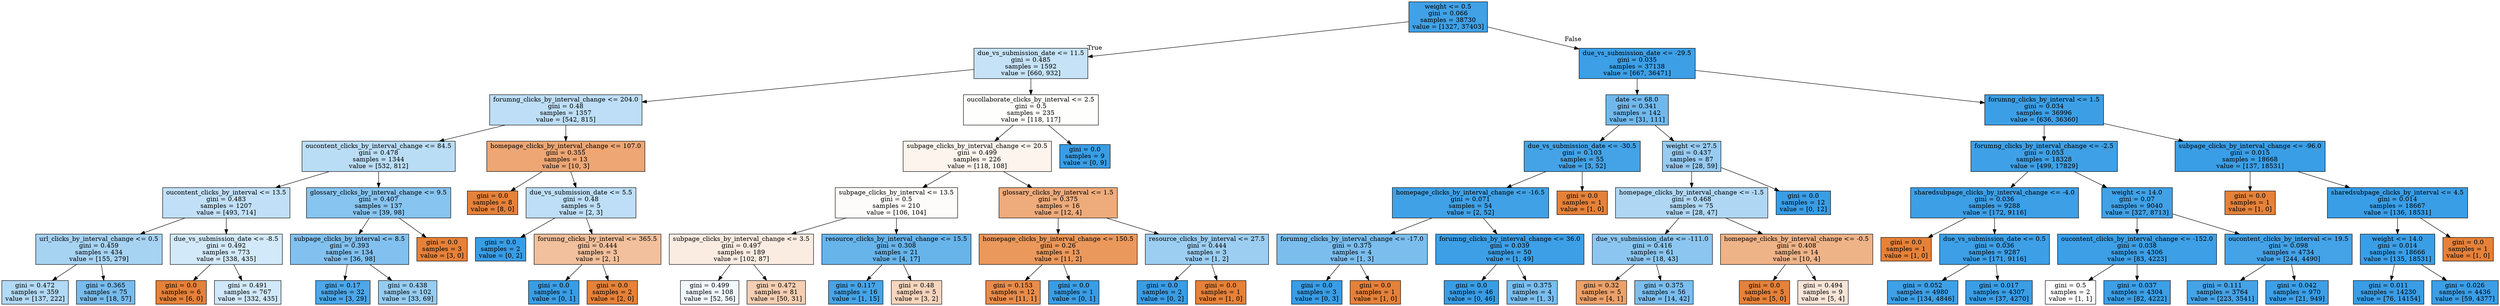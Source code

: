 digraph Tree {
node [shape=box, style="filled", color="black"] ;
0 [label="weight <= 0.5\ngini = 0.066\nsamples = 38730\nvalue = [1327, 37403]", fillcolor="#399de5f6"] ;
1 [label="due_vs_submission_date <= 11.5\ngini = 0.485\nsamples = 1592\nvalue = [660, 932]", fillcolor="#399de54a"] ;
0 -> 1 [labeldistance=2.5, labelangle=45, headlabel="True"] ;
2 [label="forumng_clicks_by_interval_change <= 204.0\ngini = 0.48\nsamples = 1357\nvalue = [542, 815]", fillcolor="#399de555"] ;
1 -> 2 ;
3 [label="oucontent_clicks_by_interval_change <= 84.5\ngini = 0.478\nsamples = 1344\nvalue = [532, 812]", fillcolor="#399de558"] ;
2 -> 3 ;
4 [label="oucontent_clicks_by_interval <= 13.5\ngini = 0.483\nsamples = 1207\nvalue = [493, 714]", fillcolor="#399de54f"] ;
3 -> 4 ;
5 [label="url_clicks_by_interval_change <= 0.5\ngini = 0.459\nsamples = 434\nvalue = [155, 279]", fillcolor="#399de571"] ;
4 -> 5 ;
6 [label="gini = 0.472\nsamples = 359\nvalue = [137, 222]", fillcolor="#399de562"] ;
5 -> 6 ;
7 [label="gini = 0.365\nsamples = 75\nvalue = [18, 57]", fillcolor="#399de5ae"] ;
5 -> 7 ;
8 [label="due_vs_submission_date <= -8.5\ngini = 0.492\nsamples = 773\nvalue = [338, 435]", fillcolor="#399de539"] ;
4 -> 8 ;
9 [label="gini = 0.0\nsamples = 6\nvalue = [6, 0]", fillcolor="#e58139ff"] ;
8 -> 9 ;
10 [label="gini = 0.491\nsamples = 767\nvalue = [332, 435]", fillcolor="#399de53c"] ;
8 -> 10 ;
11 [label="glossary_clicks_by_interval_change <= 9.5\ngini = 0.407\nsamples = 137\nvalue = [39, 98]", fillcolor="#399de59a"] ;
3 -> 11 ;
12 [label="subpage_clicks_by_interval <= 8.5\ngini = 0.393\nsamples = 134\nvalue = [36, 98]", fillcolor="#399de5a1"] ;
11 -> 12 ;
13 [label="gini = 0.17\nsamples = 32\nvalue = [3, 29]", fillcolor="#399de5e5"] ;
12 -> 13 ;
14 [label="gini = 0.438\nsamples = 102\nvalue = [33, 69]", fillcolor="#399de585"] ;
12 -> 14 ;
15 [label="gini = 0.0\nsamples = 3\nvalue = [3, 0]", fillcolor="#e58139ff"] ;
11 -> 15 ;
16 [label="homepage_clicks_by_interval_change <= 107.0\ngini = 0.355\nsamples = 13\nvalue = [10, 3]", fillcolor="#e58139b3"] ;
2 -> 16 ;
17 [label="gini = 0.0\nsamples = 8\nvalue = [8, 0]", fillcolor="#e58139ff"] ;
16 -> 17 ;
18 [label="due_vs_submission_date <= 5.5\ngini = 0.48\nsamples = 5\nvalue = [2, 3]", fillcolor="#399de555"] ;
16 -> 18 ;
19 [label="gini = 0.0\nsamples = 2\nvalue = [0, 2]", fillcolor="#399de5ff"] ;
18 -> 19 ;
20 [label="forumng_clicks_by_interval <= 365.5\ngini = 0.444\nsamples = 3\nvalue = [2, 1]", fillcolor="#e581397f"] ;
18 -> 20 ;
21 [label="gini = 0.0\nsamples = 1\nvalue = [0, 1]", fillcolor="#399de5ff"] ;
20 -> 21 ;
22 [label="gini = 0.0\nsamples = 2\nvalue = [2, 0]", fillcolor="#e58139ff"] ;
20 -> 22 ;
23 [label="oucollaborate_clicks_by_interval <= 2.5\ngini = 0.5\nsamples = 235\nvalue = [118, 117]", fillcolor="#e5813902"] ;
1 -> 23 ;
24 [label="subpage_clicks_by_interval_change <= 20.5\ngini = 0.499\nsamples = 226\nvalue = [118, 108]", fillcolor="#e5813916"] ;
23 -> 24 ;
25 [label="subpage_clicks_by_interval <= 13.5\ngini = 0.5\nsamples = 210\nvalue = [106, 104]", fillcolor="#e5813905"] ;
24 -> 25 ;
26 [label="subpage_clicks_by_interval_change <= 3.5\ngini = 0.497\nsamples = 189\nvalue = [102, 87]", fillcolor="#e5813925"] ;
25 -> 26 ;
27 [label="gini = 0.499\nsamples = 108\nvalue = [52, 56]", fillcolor="#399de512"] ;
26 -> 27 ;
28 [label="gini = 0.472\nsamples = 81\nvalue = [50, 31]", fillcolor="#e5813961"] ;
26 -> 28 ;
29 [label="resource_clicks_by_interval_change <= 15.5\ngini = 0.308\nsamples = 21\nvalue = [4, 17]", fillcolor="#399de5c3"] ;
25 -> 29 ;
30 [label="gini = 0.117\nsamples = 16\nvalue = [1, 15]", fillcolor="#399de5ee"] ;
29 -> 30 ;
31 [label="gini = 0.48\nsamples = 5\nvalue = [3, 2]", fillcolor="#e5813955"] ;
29 -> 31 ;
32 [label="glossary_clicks_by_interval <= 1.5\ngini = 0.375\nsamples = 16\nvalue = [12, 4]", fillcolor="#e58139aa"] ;
24 -> 32 ;
33 [label="homepage_clicks_by_interval_change <= 150.5\ngini = 0.26\nsamples = 13\nvalue = [11, 2]", fillcolor="#e58139d1"] ;
32 -> 33 ;
34 [label="gini = 0.153\nsamples = 12\nvalue = [11, 1]", fillcolor="#e58139e8"] ;
33 -> 34 ;
35 [label="gini = 0.0\nsamples = 1\nvalue = [0, 1]", fillcolor="#399de5ff"] ;
33 -> 35 ;
36 [label="resource_clicks_by_interval <= 27.5\ngini = 0.444\nsamples = 3\nvalue = [1, 2]", fillcolor="#399de57f"] ;
32 -> 36 ;
37 [label="gini = 0.0\nsamples = 2\nvalue = [0, 2]", fillcolor="#399de5ff"] ;
36 -> 37 ;
38 [label="gini = 0.0\nsamples = 1\nvalue = [1, 0]", fillcolor="#e58139ff"] ;
36 -> 38 ;
39 [label="gini = 0.0\nsamples = 9\nvalue = [0, 9]", fillcolor="#399de5ff"] ;
23 -> 39 ;
40 [label="due_vs_submission_date <= -29.5\ngini = 0.035\nsamples = 37138\nvalue = [667, 36471]", fillcolor="#399de5fa"] ;
0 -> 40 [labeldistance=2.5, labelangle=-45, headlabel="False"] ;
41 [label="date <= 68.0\ngini = 0.341\nsamples = 142\nvalue = [31, 111]", fillcolor="#399de5b8"] ;
40 -> 41 ;
42 [label="due_vs_submission_date <= -30.5\ngini = 0.103\nsamples = 55\nvalue = [3, 52]", fillcolor="#399de5f0"] ;
41 -> 42 ;
43 [label="homepage_clicks_by_interval_change <= -16.5\ngini = 0.071\nsamples = 54\nvalue = [2, 52]", fillcolor="#399de5f5"] ;
42 -> 43 ;
44 [label="forumng_clicks_by_interval_change <= -17.0\ngini = 0.375\nsamples = 4\nvalue = [1, 3]", fillcolor="#399de5aa"] ;
43 -> 44 ;
45 [label="gini = 0.0\nsamples = 3\nvalue = [0, 3]", fillcolor="#399de5ff"] ;
44 -> 45 ;
46 [label="gini = 0.0\nsamples = 1\nvalue = [1, 0]", fillcolor="#e58139ff"] ;
44 -> 46 ;
47 [label="forumng_clicks_by_interval_change <= 36.0\ngini = 0.039\nsamples = 50\nvalue = [1, 49]", fillcolor="#399de5fa"] ;
43 -> 47 ;
48 [label="gini = 0.0\nsamples = 46\nvalue = [0, 46]", fillcolor="#399de5ff"] ;
47 -> 48 ;
49 [label="gini = 0.375\nsamples = 4\nvalue = [1, 3]", fillcolor="#399de5aa"] ;
47 -> 49 ;
50 [label="gini = 0.0\nsamples = 1\nvalue = [1, 0]", fillcolor="#e58139ff"] ;
42 -> 50 ;
51 [label="weight <= 27.5\ngini = 0.437\nsamples = 87\nvalue = [28, 59]", fillcolor="#399de586"] ;
41 -> 51 ;
52 [label="homepage_clicks_by_interval_change <= -1.5\ngini = 0.468\nsamples = 75\nvalue = [28, 47]", fillcolor="#399de567"] ;
51 -> 52 ;
53 [label="due_vs_submission_date <= -111.0\ngini = 0.416\nsamples = 61\nvalue = [18, 43]", fillcolor="#399de594"] ;
52 -> 53 ;
54 [label="gini = 0.32\nsamples = 5\nvalue = [4, 1]", fillcolor="#e58139bf"] ;
53 -> 54 ;
55 [label="gini = 0.375\nsamples = 56\nvalue = [14, 42]", fillcolor="#399de5aa"] ;
53 -> 55 ;
56 [label="homepage_clicks_by_interval_change <= -0.5\ngini = 0.408\nsamples = 14\nvalue = [10, 4]", fillcolor="#e5813999"] ;
52 -> 56 ;
57 [label="gini = 0.0\nsamples = 5\nvalue = [5, 0]", fillcolor="#e58139ff"] ;
56 -> 57 ;
58 [label="gini = 0.494\nsamples = 9\nvalue = [5, 4]", fillcolor="#e5813933"] ;
56 -> 58 ;
59 [label="gini = 0.0\nsamples = 12\nvalue = [0, 12]", fillcolor="#399de5ff"] ;
51 -> 59 ;
60 [label="forumng_clicks_by_interval <= 1.5\ngini = 0.034\nsamples = 36996\nvalue = [636, 36360]", fillcolor="#399de5fb"] ;
40 -> 60 ;
61 [label="forumng_clicks_by_interval_change <= -2.5\ngini = 0.053\nsamples = 18328\nvalue = [499, 17829]", fillcolor="#399de5f8"] ;
60 -> 61 ;
62 [label="sharedsubpage_clicks_by_interval_change <= -4.0\ngini = 0.036\nsamples = 9288\nvalue = [172, 9116]", fillcolor="#399de5fa"] ;
61 -> 62 ;
63 [label="gini = 0.0\nsamples = 1\nvalue = [1, 0]", fillcolor="#e58139ff"] ;
62 -> 63 ;
64 [label="due_vs_submission_date <= 0.5\ngini = 0.036\nsamples = 9287\nvalue = [171, 9116]", fillcolor="#399de5fa"] ;
62 -> 64 ;
65 [label="gini = 0.052\nsamples = 4980\nvalue = [134, 4846]", fillcolor="#399de5f8"] ;
64 -> 65 ;
66 [label="gini = 0.017\nsamples = 4307\nvalue = [37, 4270]", fillcolor="#399de5fd"] ;
64 -> 66 ;
67 [label="weight <= 14.0\ngini = 0.07\nsamples = 9040\nvalue = [327, 8713]", fillcolor="#399de5f5"] ;
61 -> 67 ;
68 [label="oucontent_clicks_by_interval_change <= -152.0\ngini = 0.038\nsamples = 4306\nvalue = [83, 4223]", fillcolor="#399de5fa"] ;
67 -> 68 ;
69 [label="gini = 0.5\nsamples = 2\nvalue = [1, 1]", fillcolor="#e5813900"] ;
68 -> 69 ;
70 [label="gini = 0.037\nsamples = 4304\nvalue = [82, 4222]", fillcolor="#399de5fa"] ;
68 -> 70 ;
71 [label="oucontent_clicks_by_interval <= 19.5\ngini = 0.098\nsamples = 4734\nvalue = [244, 4490]", fillcolor="#399de5f1"] ;
67 -> 71 ;
72 [label="gini = 0.111\nsamples = 3764\nvalue = [223, 3541]", fillcolor="#399de5ef"] ;
71 -> 72 ;
73 [label="gini = 0.042\nsamples = 970\nvalue = [21, 949]", fillcolor="#399de5f9"] ;
71 -> 73 ;
74 [label="subpage_clicks_by_interval_change <= -96.0\ngini = 0.015\nsamples = 18668\nvalue = [137, 18531]", fillcolor="#399de5fd"] ;
60 -> 74 ;
75 [label="gini = 0.0\nsamples = 1\nvalue = [1, 0]", fillcolor="#e58139ff"] ;
74 -> 75 ;
76 [label="sharedsubpage_clicks_by_interval <= 4.5\ngini = 0.014\nsamples = 18667\nvalue = [136, 18531]", fillcolor="#399de5fd"] ;
74 -> 76 ;
77 [label="weight <= 14.0\ngini = 0.014\nsamples = 18666\nvalue = [135, 18531]", fillcolor="#399de5fd"] ;
76 -> 77 ;
78 [label="gini = 0.011\nsamples = 14230\nvalue = [76, 14154]", fillcolor="#399de5fe"] ;
77 -> 78 ;
79 [label="gini = 0.026\nsamples = 4436\nvalue = [59, 4377]", fillcolor="#399de5fc"] ;
77 -> 79 ;
80 [label="gini = 0.0\nsamples = 1\nvalue = [1, 0]", fillcolor="#e58139ff"] ;
76 -> 80 ;
}